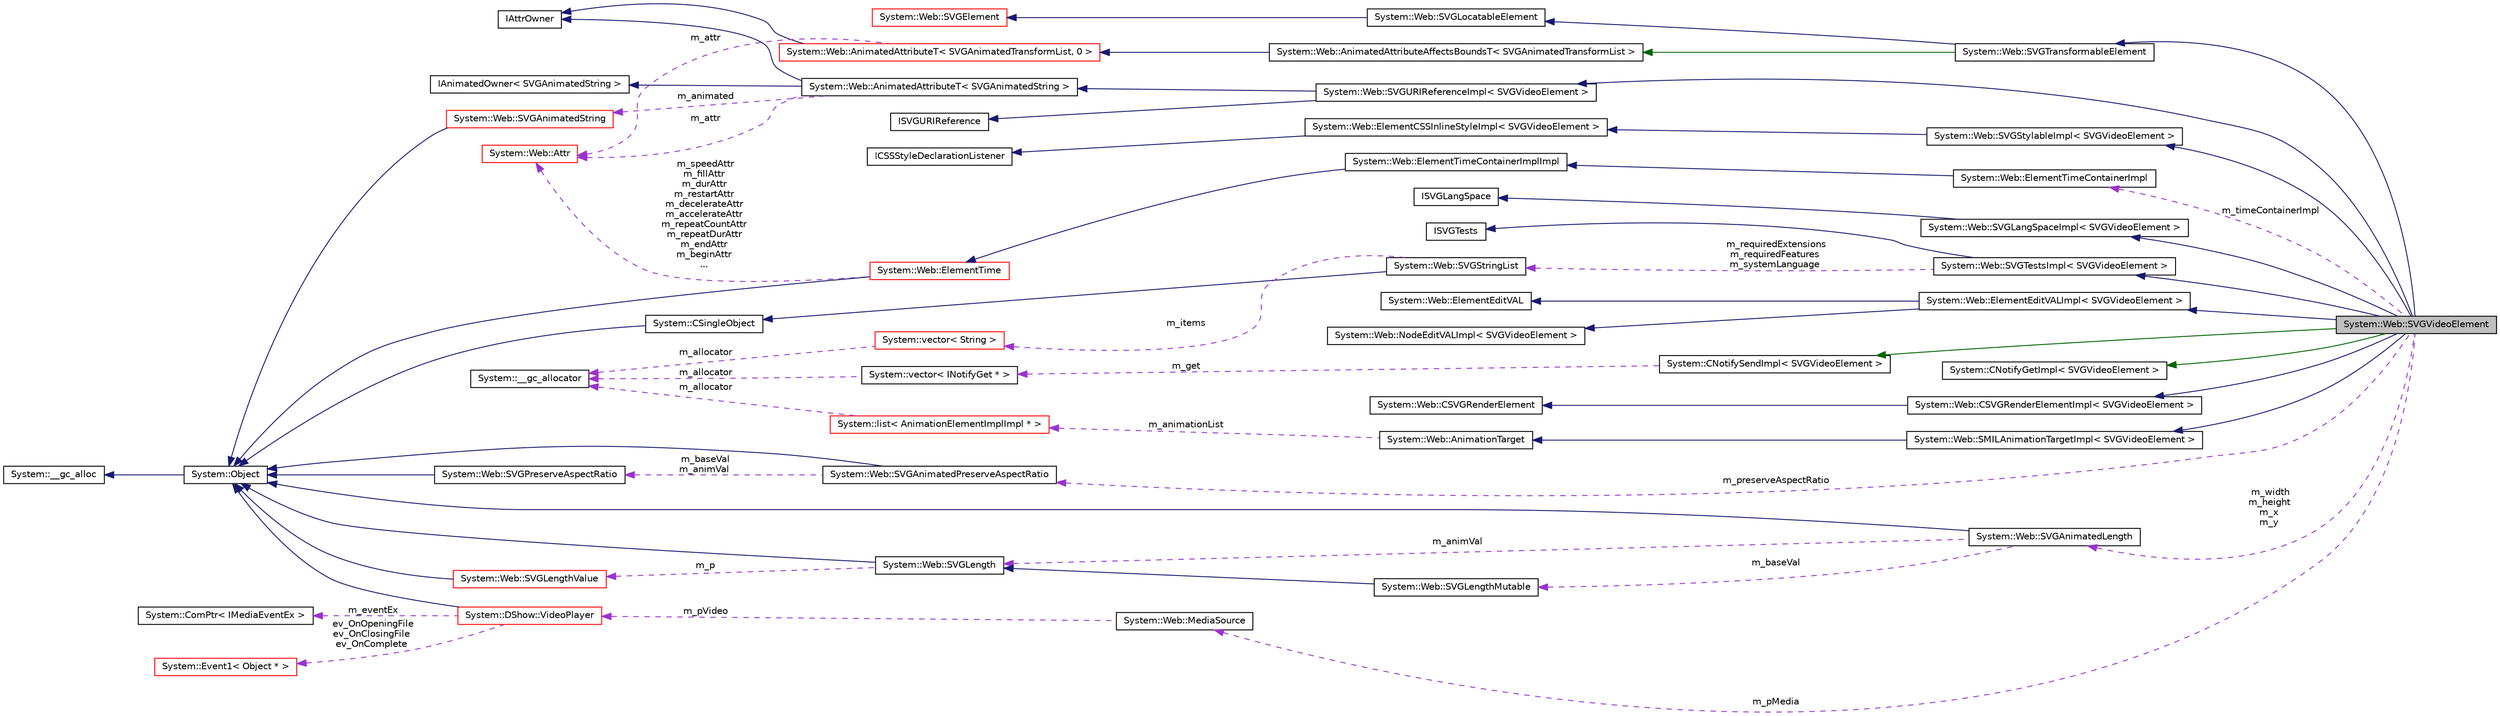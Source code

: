 digraph G
{
  edge [fontname="Helvetica",fontsize="10",labelfontname="Helvetica",labelfontsize="10"];
  node [fontname="Helvetica",fontsize="10",shape=record];
  rankdir="LR";
  Node1 [label="System::Web::SVGVideoElement",height=0.2,width=0.4,color="black", fillcolor="grey75", style="filled" fontcolor="black"];
  Node2 -> Node1 [dir="back",color="midnightblue",fontsize="10",style="solid",fontname="Helvetica"];
  Node2 [label="System::Web::SVGTransformableElement",height=0.2,width=0.4,color="black", fillcolor="white", style="filled",URL="$class_system_1_1_web_1_1_s_v_g_transformable_element.html"];
  Node3 -> Node2 [dir="back",color="midnightblue",fontsize="10",style="solid",fontname="Helvetica"];
  Node3 [label="System::Web::SVGLocatableElement",height=0.2,width=0.4,color="black", fillcolor="white", style="filled",URL="$class_system_1_1_web_1_1_s_v_g_locatable_element.html"];
  Node4 -> Node3 [dir="back",color="midnightblue",fontsize="10",style="solid",fontname="Helvetica"];
  Node4 [label="System::Web::SVGElement",height=0.2,width=0.4,color="red", fillcolor="white", style="filled",URL="$class_system_1_1_web_1_1_s_v_g_element.html"];
  Node5 -> Node2 [dir="back",color="darkgreen",fontsize="10",style="solid",fontname="Helvetica"];
  Node5 [label="System::Web::AnimatedAttributeAffectsBoundsT\< SVGAnimatedTransformList \>",height=0.2,width=0.4,color="black", fillcolor="white", style="filled",URL="$class_system_1_1_web_1_1_animated_attribute_affects_bounds_t.html"];
  Node6 -> Node5 [dir="back",color="midnightblue",fontsize="10",style="solid",fontname="Helvetica"];
  Node6 [label="System::Web::AnimatedAttributeT\< SVGAnimatedTransformList, 0 \>",height=0.2,width=0.4,color="red", fillcolor="white", style="filled",URL="$class_system_1_1_web_1_1_animated_attribute_t.html"];
  Node7 -> Node6 [dir="back",color="midnightblue",fontsize="10",style="solid",fontname="Helvetica"];
  Node7 [label="IAttrOwner",height=0.2,width=0.4,color="black", fillcolor="white", style="filled",URL="$class_i_attr_owner.html"];
  Node8 -> Node6 [dir="back",color="darkorchid3",fontsize="10",style="dashed",label=" m_attr" ,fontname="Helvetica"];
  Node8 [label="System::Web::Attr",height=0.2,width=0.4,color="red", fillcolor="white", style="filled",URL="$class_system_1_1_web_1_1_attr.html"];
  Node9 -> Node1 [dir="back",color="midnightblue",fontsize="10",style="solid",fontname="Helvetica"];
  Node9 [label="System::Web::SVGURIReferenceImpl\< SVGVideoElement \>",height=0.2,width=0.4,color="black", fillcolor="white", style="filled",URL="$class_system_1_1_web_1_1_s_v_g_u_r_i_reference_impl.html"];
  Node10 -> Node9 [dir="back",color="midnightblue",fontsize="10",style="solid",fontname="Helvetica"];
  Node10 [label="ISVGURIReference",height=0.2,width=0.4,color="black", fillcolor="white", style="filled",URL="$class_i_s_v_g_u_r_i_reference.html"];
  Node11 -> Node9 [dir="back",color="midnightblue",fontsize="10",style="solid",fontname="Helvetica"];
  Node11 [label="System::Web::AnimatedAttributeT\< SVGAnimatedString \>",height=0.2,width=0.4,color="black", fillcolor="white", style="filled",URL="$class_system_1_1_web_1_1_animated_attribute_t.html"];
  Node7 -> Node11 [dir="back",color="midnightblue",fontsize="10",style="solid",fontname="Helvetica"];
  Node12 -> Node11 [dir="back",color="midnightblue",fontsize="10",style="solid",fontname="Helvetica"];
  Node12 [label="IAnimatedOwner\< SVGAnimatedString \>",height=0.2,width=0.4,color="black", fillcolor="white", style="filled",URL="$class_i_animated_owner.html"];
  Node13 -> Node11 [dir="back",color="darkorchid3",fontsize="10",style="dashed",label=" m_animated" ,fontname="Helvetica"];
  Node13 [label="System::Web::SVGAnimatedString",height=0.2,width=0.4,color="red", fillcolor="white", style="filled",URL="$class_system_1_1_web_1_1_s_v_g_animated_string.html"];
  Node14 -> Node13 [dir="back",color="midnightblue",fontsize="10",style="solid",fontname="Helvetica"];
  Node14 [label="System::Object",height=0.2,width=0.4,color="black", fillcolor="white", style="filled",URL="$class_system_1_1_object.html"];
  Node15 -> Node14 [dir="back",color="midnightblue",fontsize="10",style="solid",fontname="Helvetica"];
  Node15 [label="System::__gc_alloc",height=0.2,width=0.4,color="black", fillcolor="white", style="filled",URL="$class_system_1_1____gc__alloc.html"];
  Node8 -> Node11 [dir="back",color="darkorchid3",fontsize="10",style="dashed",label=" m_attr" ,fontname="Helvetica"];
  Node16 -> Node1 [dir="back",color="midnightblue",fontsize="10",style="solid",fontname="Helvetica"];
  Node16 [label="System::Web::SVGStylableImpl\< SVGVideoElement \>",height=0.2,width=0.4,color="black", fillcolor="white", style="filled",URL="$class_system_1_1_web_1_1_s_v_g_stylable_impl.html"];
  Node17 -> Node16 [dir="back",color="midnightblue",fontsize="10",style="solid",fontname="Helvetica"];
  Node17 [label="System::Web::ElementCSSInlineStyleImpl\< SVGVideoElement \>",height=0.2,width=0.4,color="black", fillcolor="white", style="filled",URL="$class_system_1_1_web_1_1_element_c_s_s_inline_style_impl.html"];
  Node18 -> Node17 [dir="back",color="midnightblue",fontsize="10",style="solid",fontname="Helvetica"];
  Node18 [label="ICSSStyleDeclarationListener",height=0.2,width=0.4,color="black", fillcolor="white", style="filled",URL="$class_i_c_s_s_style_declaration_listener.html"];
  Node19 -> Node1 [dir="back",color="midnightblue",fontsize="10",style="solid",fontname="Helvetica"];
  Node19 [label="System::Web::SVGTestsImpl\< SVGVideoElement \>",height=0.2,width=0.4,color="black", fillcolor="white", style="filled",URL="$class_system_1_1_web_1_1_s_v_g_tests_impl.html"];
  Node20 -> Node19 [dir="back",color="midnightblue",fontsize="10",style="solid",fontname="Helvetica"];
  Node20 [label="ISVGTests",height=0.2,width=0.4,color="black", fillcolor="white", style="filled",URL="$class_i_s_v_g_tests.html"];
  Node21 -> Node19 [dir="back",color="darkorchid3",fontsize="10",style="dashed",label=" m_requiredExtensions\nm_requiredFeatures\nm_systemLanguage" ,fontname="Helvetica"];
  Node21 [label="System::Web::SVGStringList",height=0.2,width=0.4,color="black", fillcolor="white", style="filled",URL="$class_system_1_1_web_1_1_s_v_g_string_list.html"];
  Node22 -> Node21 [dir="back",color="midnightblue",fontsize="10",style="solid",fontname="Helvetica"];
  Node22 [label="System::CSingleObject",height=0.2,width=0.4,color="black", fillcolor="white", style="filled",URL="$class_system_1_1_c_single_object.html"];
  Node14 -> Node22 [dir="back",color="midnightblue",fontsize="10",style="solid",fontname="Helvetica"];
  Node23 -> Node21 [dir="back",color="darkorchid3",fontsize="10",style="dashed",label=" m_items" ,fontname="Helvetica"];
  Node23 [label="System::vector\< String \>",height=0.2,width=0.4,color="red", fillcolor="white", style="filled",URL="$class_system_1_1vector.html"];
  Node24 -> Node23 [dir="back",color="darkorchid3",fontsize="10",style="dashed",label=" m_allocator" ,fontname="Helvetica"];
  Node24 [label="System::__gc_allocator",height=0.2,width=0.4,color="black", fillcolor="white", style="filled",URL="$class_system_1_1____gc__allocator.html"];
  Node25 -> Node1 [dir="back",color="midnightblue",fontsize="10",style="solid",fontname="Helvetica"];
  Node25 [label="System::Web::SVGLangSpaceImpl\< SVGVideoElement \>",height=0.2,width=0.4,color="black", fillcolor="white", style="filled",URL="$class_system_1_1_web_1_1_s_v_g_lang_space_impl.html"];
  Node26 -> Node25 [dir="back",color="midnightblue",fontsize="10",style="solid",fontname="Helvetica"];
  Node26 [label="ISVGLangSpace",height=0.2,width=0.4,color="black", fillcolor="white", style="filled",URL="$class_i_s_v_g_lang_space.html"];
  Node27 -> Node1 [dir="back",color="midnightblue",fontsize="10",style="solid",fontname="Helvetica"];
  Node27 [label="System::Web::ElementEditVALImpl\< SVGVideoElement \>",height=0.2,width=0.4,color="black", fillcolor="white", style="filled",URL="$class_system_1_1_web_1_1_element_edit_v_a_l_impl.html"];
  Node28 -> Node27 [dir="back",color="midnightblue",fontsize="10",style="solid",fontname="Helvetica"];
  Node28 [label="System::Web::NodeEditVALImpl\< SVGVideoElement \>",height=0.2,width=0.4,color="black", fillcolor="white", style="filled",URL="$class_system_1_1_web_1_1_node_edit_v_a_l_impl.html"];
  Node29 -> Node27 [dir="back",color="midnightblue",fontsize="10",style="solid",fontname="Helvetica"];
  Node29 [label="System::Web::ElementEditVAL",height=0.2,width=0.4,color="black", fillcolor="white", style="filled",URL="$class_system_1_1_web_1_1_element_edit_v_a_l.html"];
  Node30 -> Node1 [dir="back",color="midnightblue",fontsize="10",style="solid",fontname="Helvetica"];
  Node30 [label="System::Web::SMILAnimationTargetImpl\< SVGVideoElement \>",height=0.2,width=0.4,color="black", fillcolor="white", style="filled",URL="$class_system_1_1_web_1_1_s_m_i_l_animation_target_impl.html"];
  Node31 -> Node30 [dir="back",color="midnightblue",fontsize="10",style="solid",fontname="Helvetica"];
  Node31 [label="System::Web::AnimationTarget",height=0.2,width=0.4,color="black", fillcolor="white", style="filled",URL="$class_system_1_1_web_1_1_animation_target.html"];
  Node32 -> Node31 [dir="back",color="darkorchid3",fontsize="10",style="dashed",label=" m_animationList" ,fontname="Helvetica"];
  Node32 [label="System::list\< AnimationElementImplImpl * \>",height=0.2,width=0.4,color="red", fillcolor="white", style="filled",URL="$class_system_1_1list.html"];
  Node24 -> Node32 [dir="back",color="darkorchid3",fontsize="10",style="dashed",label=" m_allocator" ,fontname="Helvetica"];
  Node33 -> Node1 [dir="back",color="midnightblue",fontsize="10",style="solid",fontname="Helvetica"];
  Node33 [label="System::Web::CSVGRenderElementImpl\< SVGVideoElement \>",height=0.2,width=0.4,color="black", fillcolor="white", style="filled",URL="$class_system_1_1_web_1_1_c_s_v_g_render_element_impl.html"];
  Node34 -> Node33 [dir="back",color="midnightblue",fontsize="10",style="solid",fontname="Helvetica"];
  Node34 [label="System::Web::CSVGRenderElement",height=0.2,width=0.4,color="black", fillcolor="white", style="filled",URL="$class_system_1_1_web_1_1_c_s_v_g_render_element.html"];
  Node35 -> Node1 [dir="back",color="darkgreen",fontsize="10",style="solid",fontname="Helvetica"];
  Node35 [label="System::CNotifyGetImpl\< SVGVideoElement \>",height=0.2,width=0.4,color="black", fillcolor="white", style="filled",URL="$class_system_1_1_c_notify_get_impl.html"];
  Node36 -> Node1 [dir="back",color="darkgreen",fontsize="10",style="solid",fontname="Helvetica"];
  Node36 [label="System::CNotifySendImpl\< SVGVideoElement \>",height=0.2,width=0.4,color="black", fillcolor="white", style="filled",URL="$class_system_1_1_c_notify_send_impl.html"];
  Node37 -> Node36 [dir="back",color="darkorchid3",fontsize="10",style="dashed",label=" m_get" ,fontname="Helvetica"];
  Node37 [label="System::vector\< INotifyGet * \>",height=0.2,width=0.4,color="black", fillcolor="white", style="filled",URL="$class_system_1_1vector.html"];
  Node24 -> Node37 [dir="back",color="darkorchid3",fontsize="10",style="dashed",label=" m_allocator" ,fontname="Helvetica"];
  Node38 -> Node1 [dir="back",color="darkorchid3",fontsize="10",style="dashed",label=" m_preserveAspectRatio" ,fontname="Helvetica"];
  Node38 [label="System::Web::SVGAnimatedPreserveAspectRatio",height=0.2,width=0.4,color="black", fillcolor="white", style="filled",URL="$class_system_1_1_web_1_1_s_v_g_animated_preserve_aspect_ratio.html"];
  Node14 -> Node38 [dir="back",color="midnightblue",fontsize="10",style="solid",fontname="Helvetica"];
  Node39 -> Node38 [dir="back",color="darkorchid3",fontsize="10",style="dashed",label=" m_baseVal\nm_animVal" ,fontname="Helvetica"];
  Node39 [label="System::Web::SVGPreserveAspectRatio",height=0.2,width=0.4,color="black", fillcolor="white", style="filled",URL="$class_system_1_1_web_1_1_s_v_g_preserve_aspect_ratio.html"];
  Node14 -> Node39 [dir="back",color="midnightblue",fontsize="10",style="solid",fontname="Helvetica"];
  Node40 -> Node1 [dir="back",color="darkorchid3",fontsize="10",style="dashed",label=" m_width\nm_height\nm_x\nm_y" ,fontname="Helvetica"];
  Node40 [label="System::Web::SVGAnimatedLength",height=0.2,width=0.4,color="black", fillcolor="white", style="filled",URL="$class_system_1_1_web_1_1_s_v_g_animated_length.html"];
  Node14 -> Node40 [dir="back",color="midnightblue",fontsize="10",style="solid",fontname="Helvetica"];
  Node41 -> Node40 [dir="back",color="darkorchid3",fontsize="10",style="dashed",label=" m_animVal" ,fontname="Helvetica"];
  Node41 [label="System::Web::SVGLength",height=0.2,width=0.4,color="black", fillcolor="white", style="filled",URL="$class_system_1_1_web_1_1_s_v_g_length.html"];
  Node14 -> Node41 [dir="back",color="midnightblue",fontsize="10",style="solid",fontname="Helvetica"];
  Node42 -> Node41 [dir="back",color="darkorchid3",fontsize="10",style="dashed",label=" m_p" ,fontname="Helvetica"];
  Node42 [label="System::Web::SVGLengthValue",height=0.2,width=0.4,color="red", fillcolor="white", style="filled",URL="$class_system_1_1_web_1_1_s_v_g_length_value.html"];
  Node14 -> Node42 [dir="back",color="midnightblue",fontsize="10",style="solid",fontname="Helvetica"];
  Node43 -> Node40 [dir="back",color="darkorchid3",fontsize="10",style="dashed",label=" m_baseVal" ,fontname="Helvetica"];
  Node43 [label="System::Web::SVGLengthMutable",height=0.2,width=0.4,color="black", fillcolor="white", style="filled",URL="$class_system_1_1_web_1_1_s_v_g_length_mutable.html"];
  Node41 -> Node43 [dir="back",color="midnightblue",fontsize="10",style="solid",fontname="Helvetica"];
  Node44 -> Node1 [dir="back",color="darkorchid3",fontsize="10",style="dashed",label=" m_timeContainerImpl" ,fontname="Helvetica"];
  Node44 [label="System::Web::ElementTimeContainerImpl",height=0.2,width=0.4,color="black", fillcolor="white", style="filled",URL="$class_system_1_1_web_1_1_element_time_container_impl.html"];
  Node45 -> Node44 [dir="back",color="midnightblue",fontsize="10",style="solid",fontname="Helvetica"];
  Node45 [label="System::Web::ElementTimeContainerImplImpl",height=0.2,width=0.4,color="black", fillcolor="white", style="filled",URL="$class_system_1_1_web_1_1_element_time_container_impl_impl.html"];
  Node46 -> Node45 [dir="back",color="midnightblue",fontsize="10",style="solid",fontname="Helvetica"];
  Node46 [label="System::Web::ElementTime",height=0.2,width=0.4,color="red", fillcolor="white", style="filled",URL="$class_system_1_1_web_1_1_element_time.html"];
  Node14 -> Node46 [dir="back",color="midnightblue",fontsize="10",style="solid",fontname="Helvetica"];
  Node8 -> Node46 [dir="back",color="darkorchid3",fontsize="10",style="dashed",label=" m_speedAttr\nm_fillAttr\nm_durAttr\nm_restartAttr\nm_decelerateAttr\nm_accelerateAttr\nm_repeatCountAttr\nm_repeatDurAttr\nm_endAttr\nm_beginAttr\n..." ,fontname="Helvetica"];
  Node47 -> Node1 [dir="back",color="darkorchid3",fontsize="10",style="dashed",label=" m_pMedia" ,fontname="Helvetica"];
  Node47 [label="System::Web::MediaSource",height=0.2,width=0.4,color="black", fillcolor="white", style="filled",URL="$class_system_1_1_web_1_1_media_source.html"];
  Node48 -> Node47 [dir="back",color="darkorchid3",fontsize="10",style="dashed",label=" m_pVideo" ,fontname="Helvetica"];
  Node48 [label="System::DShow::VideoPlayer",height=0.2,width=0.4,color="red", fillcolor="white", style="filled",URL="$class_system_1_1_d_show_1_1_video_player.html"];
  Node14 -> Node48 [dir="back",color="midnightblue",fontsize="10",style="solid",fontname="Helvetica"];
  Node49 -> Node48 [dir="back",color="darkorchid3",fontsize="10",style="dashed",label=" m_eventEx" ,fontname="Helvetica"];
  Node49 [label="System::ComPtr\< IMediaEventEx \>",height=0.2,width=0.4,color="black", fillcolor="white", style="filled",URL="$class_system_1_1_com_ptr.html"];
  Node50 -> Node48 [dir="back",color="darkorchid3",fontsize="10",style="dashed",label=" ev_OnOpeningFile\nev_OnClosingFile\nev_OnComplete" ,fontname="Helvetica"];
  Node50 [label="System::Event1\< Object * \>",height=0.2,width=0.4,color="red", fillcolor="white", style="filled",URL="$class_system_1_1_event1.html"];
}
